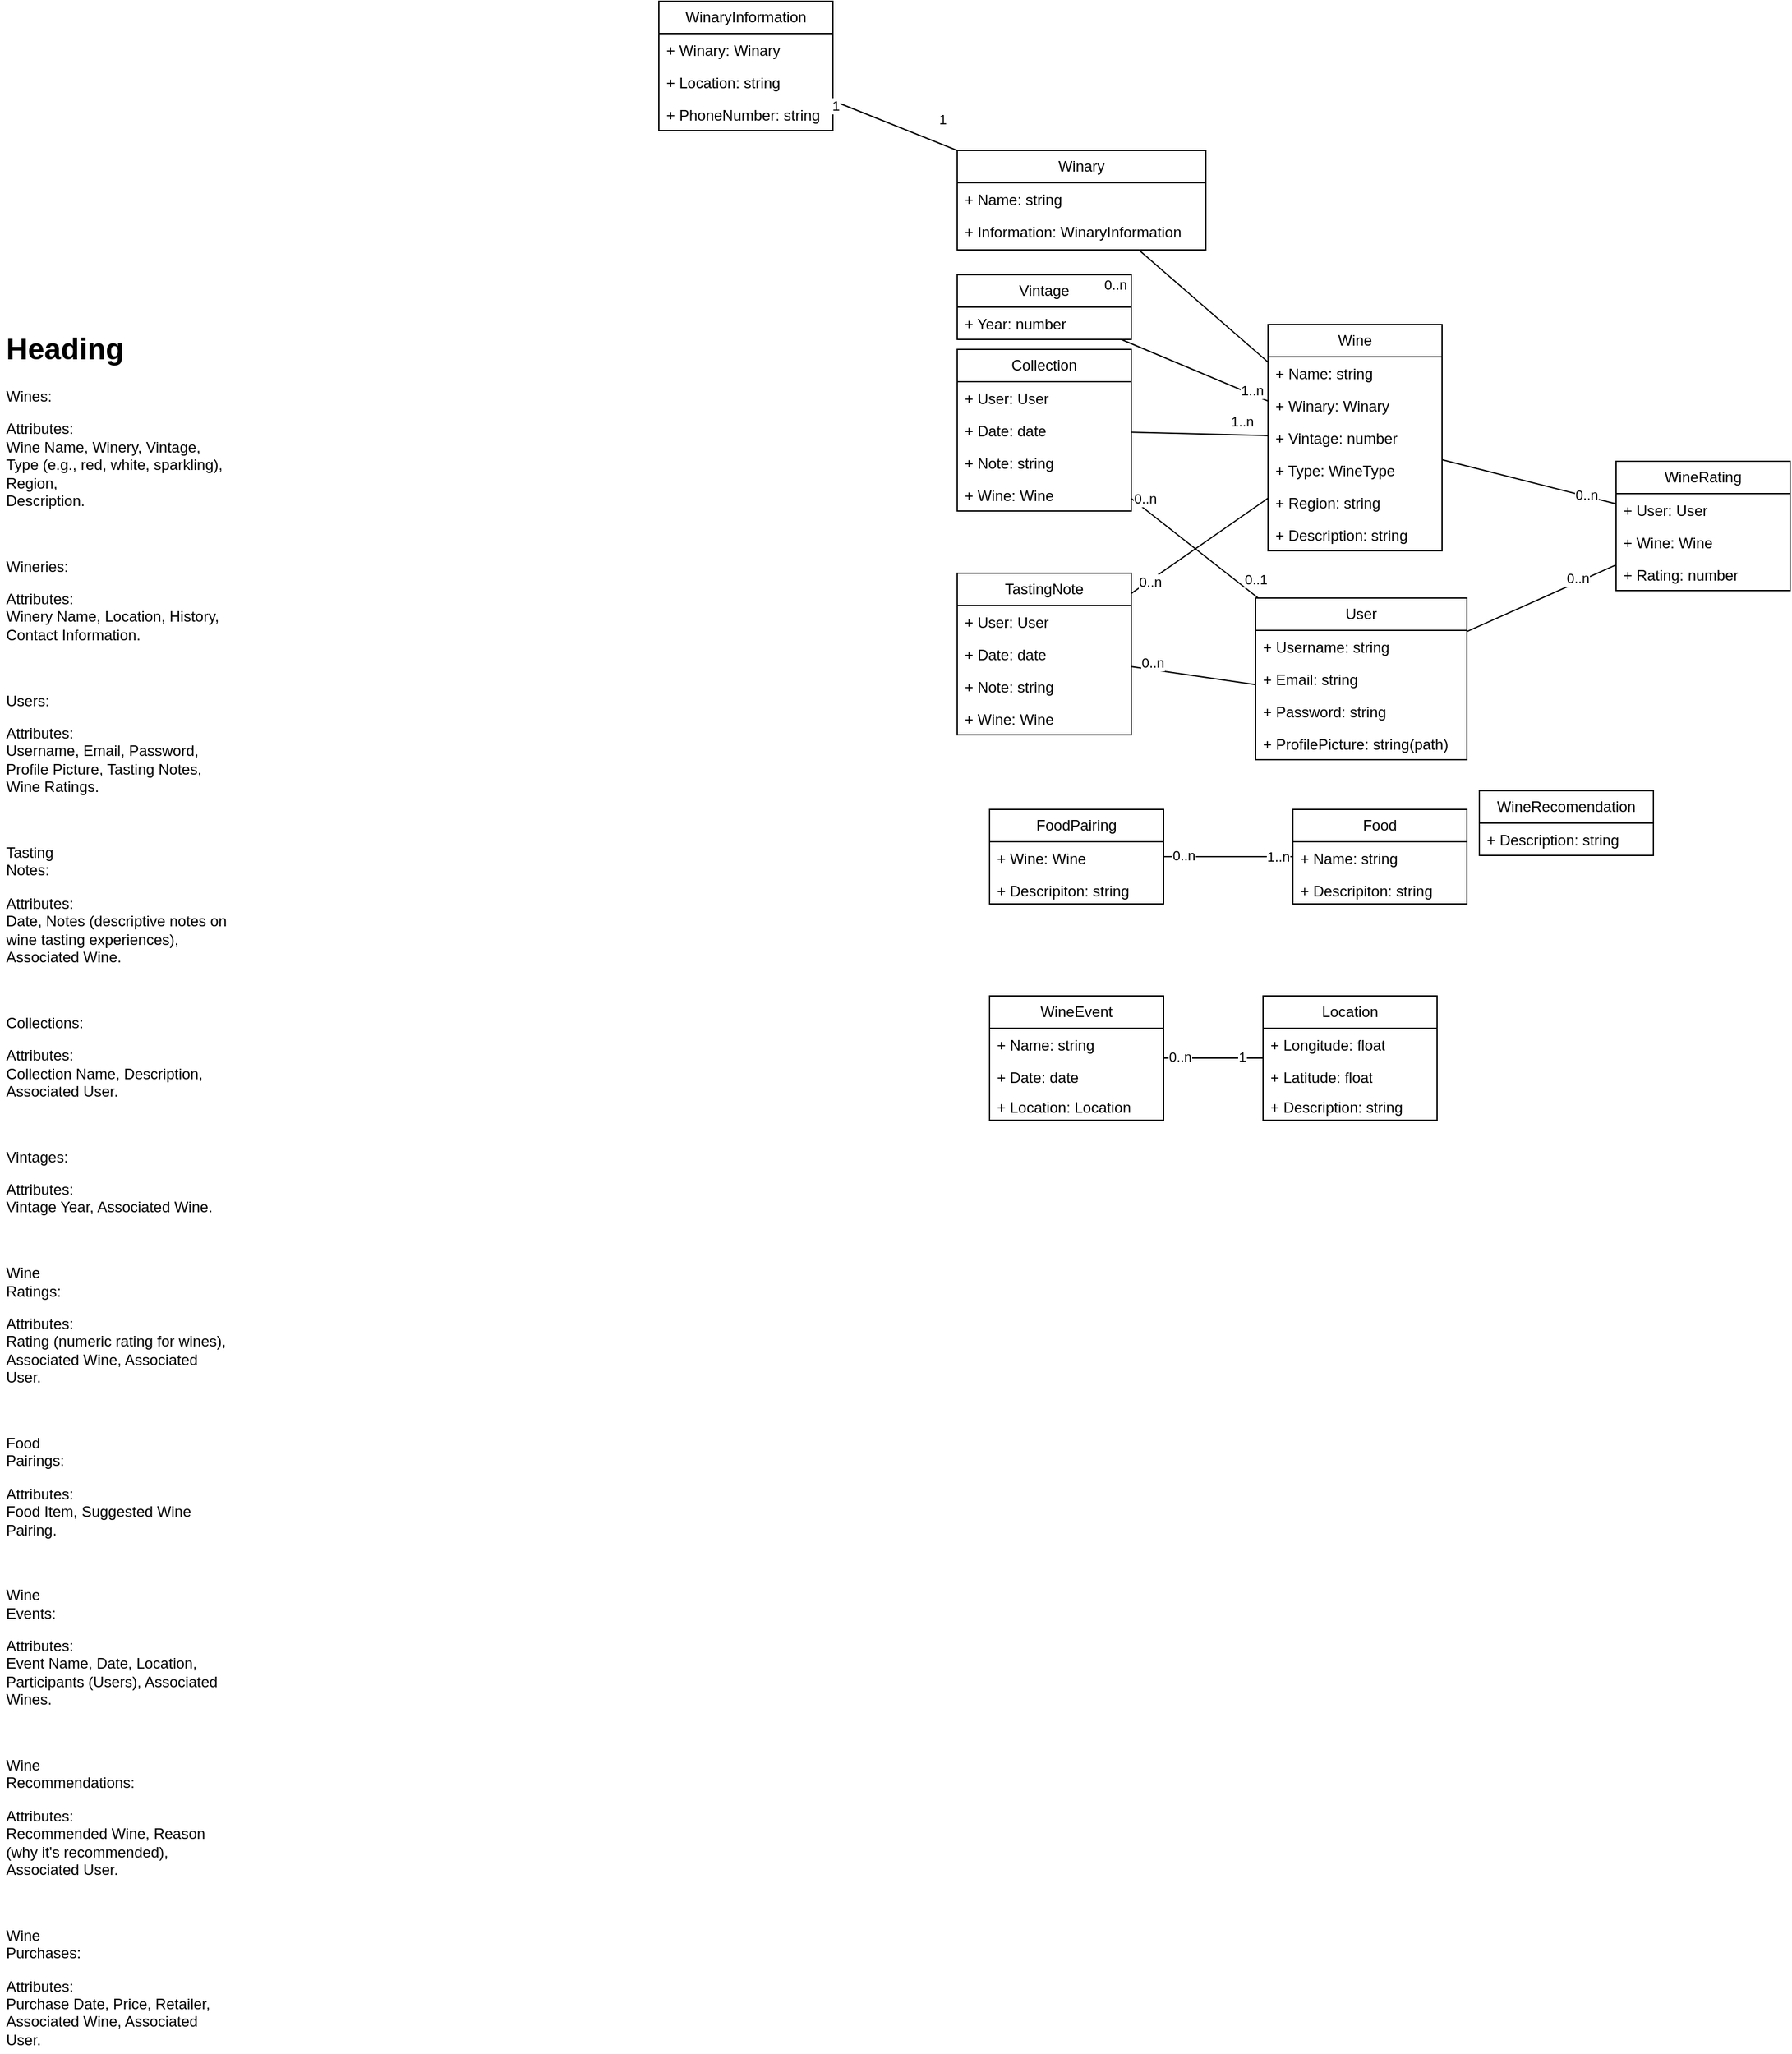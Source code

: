 <mxfile version="21.6.8" type="device">
  <diagram id="C5RBs43oDa-KdzZeNtuy" name="Page-1">
    <mxGraphModel dx="2387" dy="2161" grid="1" gridSize="10" guides="1" tooltips="1" connect="1" arrows="1" fold="1" page="1" pageScale="1" pageWidth="827" pageHeight="1169" math="0" shadow="0">
      <root>
        <mxCell id="WIyWlLk6GJQsqaUBKTNV-0" />
        <mxCell id="WIyWlLk6GJQsqaUBKTNV-1" parent="WIyWlLk6GJQsqaUBKTNV-0" />
        <mxCell id="vg9DRIOlUHiT2R61g9LC-0" value="Wine" style="swimlane;fontStyle=0;childLayout=stackLayout;horizontal=1;startSize=26;fillColor=none;horizontalStack=0;resizeParent=1;resizeParentMax=0;resizeLast=0;collapsible=1;marginBottom=0;whiteSpace=wrap;html=1;" parent="WIyWlLk6GJQsqaUBKTNV-1" vertex="1">
          <mxGeometry x="370" y="40" width="140" height="182" as="geometry" />
        </mxCell>
        <mxCell id="vg9DRIOlUHiT2R61g9LC-1" value="+ Name: string" style="text;strokeColor=none;fillColor=none;align=left;verticalAlign=top;spacingLeft=4;spacingRight=4;overflow=hidden;rotatable=0;points=[[0,0.5],[1,0.5]];portConstraint=eastwest;whiteSpace=wrap;html=1;" parent="vg9DRIOlUHiT2R61g9LC-0" vertex="1">
          <mxGeometry y="26" width="140" height="26" as="geometry" />
        </mxCell>
        <mxCell id="vg9DRIOlUHiT2R61g9LC-4" value="+ Winary: Winary" style="text;strokeColor=none;fillColor=none;align=left;verticalAlign=top;spacingLeft=4;spacingRight=4;overflow=hidden;rotatable=0;points=[[0,0.5],[1,0.5]];portConstraint=eastwest;whiteSpace=wrap;html=1;" parent="vg9DRIOlUHiT2R61g9LC-0" vertex="1">
          <mxGeometry y="52" width="140" height="26" as="geometry" />
        </mxCell>
        <mxCell id="vg9DRIOlUHiT2R61g9LC-2" value="+ Vintage: number" style="text;strokeColor=none;fillColor=none;align=left;verticalAlign=top;spacingLeft=4;spacingRight=4;overflow=hidden;rotatable=0;points=[[0,0.5],[1,0.5]];portConstraint=eastwest;whiteSpace=wrap;html=1;" parent="vg9DRIOlUHiT2R61g9LC-0" vertex="1">
          <mxGeometry y="78" width="140" height="26" as="geometry" />
        </mxCell>
        <mxCell id="vg9DRIOlUHiT2R61g9LC-3" value="+ Type: WineType" style="text;strokeColor=none;fillColor=none;align=left;verticalAlign=top;spacingLeft=4;spacingRight=4;overflow=hidden;rotatable=0;points=[[0,0.5],[1,0.5]];portConstraint=eastwest;whiteSpace=wrap;html=1;" parent="vg9DRIOlUHiT2R61g9LC-0" vertex="1">
          <mxGeometry y="104" width="140" height="26" as="geometry" />
        </mxCell>
        <mxCell id="vg9DRIOlUHiT2R61g9LC-5" value="+ Region: string" style="text;strokeColor=none;fillColor=none;align=left;verticalAlign=top;spacingLeft=4;spacingRight=4;overflow=hidden;rotatable=0;points=[[0,0.5],[1,0.5]];portConstraint=eastwest;whiteSpace=wrap;html=1;" parent="vg9DRIOlUHiT2R61g9LC-0" vertex="1">
          <mxGeometry y="130" width="140" height="26" as="geometry" />
        </mxCell>
        <mxCell id="vg9DRIOlUHiT2R61g9LC-6" value="+ Description: string" style="text;strokeColor=none;fillColor=none;align=left;verticalAlign=top;spacingLeft=4;spacingRight=4;overflow=hidden;rotatable=0;points=[[0,0.5],[1,0.5]];portConstraint=eastwest;whiteSpace=wrap;html=1;" parent="vg9DRIOlUHiT2R61g9LC-0" vertex="1">
          <mxGeometry y="156" width="140" height="26" as="geometry" />
        </mxCell>
        <mxCell id="vg9DRIOlUHiT2R61g9LC-7" value="Winary" style="swimlane;fontStyle=0;childLayout=stackLayout;horizontal=1;startSize=26;fillColor=none;horizontalStack=0;resizeParent=1;resizeParentMax=0;resizeLast=0;collapsible=1;marginBottom=0;whiteSpace=wrap;html=1;" parent="WIyWlLk6GJQsqaUBKTNV-1" vertex="1">
          <mxGeometry x="120" y="-100" width="200" height="80" as="geometry" />
        </mxCell>
        <mxCell id="vg9DRIOlUHiT2R61g9LC-8" value="+ Name: string" style="text;strokeColor=none;fillColor=none;align=left;verticalAlign=top;spacingLeft=4;spacingRight=4;overflow=hidden;rotatable=0;points=[[0,0.5],[1,0.5]];portConstraint=eastwest;whiteSpace=wrap;html=1;" parent="vg9DRIOlUHiT2R61g9LC-7" vertex="1">
          <mxGeometry y="26" width="200" height="26" as="geometry" />
        </mxCell>
        <mxCell id="vg9DRIOlUHiT2R61g9LC-9" value="+ Information:&amp;nbsp;WinaryInformation" style="text;strokeColor=none;fillColor=none;align=left;verticalAlign=top;spacingLeft=4;spacingRight=4;overflow=hidden;rotatable=0;points=[[0,0.5],[1,0.5]];portConstraint=eastwest;whiteSpace=wrap;html=1;" parent="vg9DRIOlUHiT2R61g9LC-7" vertex="1">
          <mxGeometry y="52" width="200" height="28" as="geometry" />
        </mxCell>
        <mxCell id="vg9DRIOlUHiT2R61g9LC-11" value="WinaryInformation" style="swimlane;fontStyle=0;childLayout=stackLayout;horizontal=1;startSize=26;fillColor=none;horizontalStack=0;resizeParent=1;resizeParentMax=0;resizeLast=0;collapsible=1;marginBottom=0;whiteSpace=wrap;html=1;" parent="WIyWlLk6GJQsqaUBKTNV-1" vertex="1">
          <mxGeometry x="-120" y="-220" width="140" height="104" as="geometry" />
        </mxCell>
        <mxCell id="vg9DRIOlUHiT2R61g9LC-12" value="+ Winary: Winary" style="text;strokeColor=none;fillColor=none;align=left;verticalAlign=top;spacingLeft=4;spacingRight=4;overflow=hidden;rotatable=0;points=[[0,0.5],[1,0.5]];portConstraint=eastwest;whiteSpace=wrap;html=1;" parent="vg9DRIOlUHiT2R61g9LC-11" vertex="1">
          <mxGeometry y="26" width="140" height="26" as="geometry" />
        </mxCell>
        <mxCell id="vg9DRIOlUHiT2R61g9LC-13" value="+ Location: string" style="text;strokeColor=none;fillColor=none;align=left;verticalAlign=top;spacingLeft=4;spacingRight=4;overflow=hidden;rotatable=0;points=[[0,0.5],[1,0.5]];portConstraint=eastwest;whiteSpace=wrap;html=1;" parent="vg9DRIOlUHiT2R61g9LC-11" vertex="1">
          <mxGeometry y="52" width="140" height="26" as="geometry" />
        </mxCell>
        <mxCell id="vg9DRIOlUHiT2R61g9LC-15" value="+ PhoneNumber: string" style="text;strokeColor=none;fillColor=none;align=left;verticalAlign=top;spacingLeft=4;spacingRight=4;overflow=hidden;rotatable=0;points=[[0,0.5],[1,0.5]];portConstraint=eastwest;whiteSpace=wrap;html=1;" parent="vg9DRIOlUHiT2R61g9LC-11" vertex="1">
          <mxGeometry y="78" width="140" height="26" as="geometry" />
        </mxCell>
        <mxCell id="vg9DRIOlUHiT2R61g9LC-16" value="" style="endArrow=none;html=1;rounded=0;" parent="WIyWlLk6GJQsqaUBKTNV-1" source="vg9DRIOlUHiT2R61g9LC-0" target="vg9DRIOlUHiT2R61g9LC-7" edge="1">
          <mxGeometry width="50" height="50" relative="1" as="geometry">
            <mxPoint x="580" y="330" as="sourcePoint" />
            <mxPoint x="630" y="280" as="targetPoint" />
          </mxGeometry>
        </mxCell>
        <mxCell id="vg9DRIOlUHiT2R61g9LC-17" value="0..n" style="edgeLabel;html=1;align=center;verticalAlign=middle;resizable=0;points=[];" parent="vg9DRIOlUHiT2R61g9LC-16" vertex="1" connectable="0">
          <mxGeometry x="0.316" y="-2" relative="1" as="geometry">
            <mxPoint x="-56" y="-2" as="offset" />
          </mxGeometry>
        </mxCell>
        <mxCell id="vg9DRIOlUHiT2R61g9LC-18" value="" style="endArrow=none;html=1;rounded=0;" parent="WIyWlLk6GJQsqaUBKTNV-1" source="vg9DRIOlUHiT2R61g9LC-7" target="vg9DRIOlUHiT2R61g9LC-11" edge="1">
          <mxGeometry width="50" height="50" relative="1" as="geometry">
            <mxPoint x="720" y="180" as="sourcePoint" />
            <mxPoint x="900" y="86" as="targetPoint" />
          </mxGeometry>
        </mxCell>
        <mxCell id="vg9DRIOlUHiT2R61g9LC-19" value="1" style="edgeLabel;html=1;align=center;verticalAlign=middle;resizable=0;points=[];" parent="vg9DRIOlUHiT2R61g9LC-18" vertex="1" connectable="0">
          <mxGeometry x="-0.739" y="-3" relative="1" as="geometry">
            <mxPoint y="-17" as="offset" />
          </mxGeometry>
        </mxCell>
        <mxCell id="vg9DRIOlUHiT2R61g9LC-20" value="1" style="edgeLabel;html=1;align=center;verticalAlign=middle;resizable=0;points=[];" parent="vg9DRIOlUHiT2R61g9LC-18" vertex="1" connectable="0">
          <mxGeometry x="0.763" y="3" relative="1" as="geometry">
            <mxPoint x="-9" y="-4" as="offset" />
          </mxGeometry>
        </mxCell>
        <mxCell id="buchL6RSnjtbClQ1Foh8-0" value="&lt;h1&gt;Heading&lt;/h1&gt;&lt;p class=&quot;MsoNormal&quot;&gt;Wines:&lt;/p&gt;&lt;p class=&quot;MsoNormal&quot;&gt;&lt;span lang=&quot;EN-US&quot;&gt;Attributes:&lt;br&gt;Wine Name, Winery, Vintage, Type (e.g., red, white, sparkling), Region,&lt;br&gt;Description.&lt;/span&gt;&lt;/p&gt;&lt;p class=&quot;MsoNormal&quot;&gt;&lt;span lang=&quot;EN-US&quot;&gt;&amp;nbsp;&lt;/span&gt;&lt;/p&gt;&lt;p class=&quot;MsoNormal&quot;&gt;&lt;span lang=&quot;EN-US&quot;&gt;Wineries:&lt;/span&gt;&lt;/p&gt;&lt;p class=&quot;MsoNormal&quot;&gt;&lt;span lang=&quot;EN-US&quot;&gt;Attributes:&lt;br&gt;Winery Name, Location, History, Contact Information.&lt;/span&gt;&lt;/p&gt;&lt;p class=&quot;MsoNormal&quot;&gt;&lt;span lang=&quot;EN-US&quot;&gt;&amp;nbsp;&lt;/span&gt;&lt;/p&gt;&lt;p class=&quot;MsoNormal&quot;&gt;&lt;span lang=&quot;EN-US&quot;&gt;Users:&lt;/span&gt;&lt;/p&gt;&lt;p class=&quot;MsoNormal&quot;&gt;&lt;span lang=&quot;EN-US&quot;&gt;Attributes:&lt;br&gt;Username, Email, Password, Profile Picture, Tasting Notes, Wine Ratings.&lt;/span&gt;&lt;/p&gt;&lt;p class=&quot;MsoNormal&quot;&gt;&lt;span lang=&quot;EN-US&quot;&gt;&amp;nbsp;&lt;/span&gt;&lt;/p&gt;&lt;p class=&quot;MsoNormal&quot;&gt;&lt;span lang=&quot;EN-US&quot;&gt;Tasting&lt;br&gt;Notes:&lt;/span&gt;&lt;/p&gt;&lt;p class=&quot;MsoNormal&quot;&gt;&lt;span lang=&quot;EN-US&quot;&gt;Attributes:&lt;br&gt;Date, Notes (descriptive notes on wine tasting experiences), Associated Wine.&lt;/span&gt;&lt;/p&gt;&lt;p class=&quot;MsoNormal&quot;&gt;&lt;span lang=&quot;EN-US&quot;&gt;&amp;nbsp;&lt;/span&gt;&lt;/p&gt;&lt;p class=&quot;MsoNormal&quot;&gt;&lt;span lang=&quot;EN-US&quot;&gt;Collections:&lt;/span&gt;&lt;/p&gt;&lt;p class=&quot;MsoNormal&quot;&gt;&lt;span lang=&quot;EN-US&quot;&gt;Attributes:&lt;br&gt;Collection Name, Description, Associated User.&lt;/span&gt;&lt;/p&gt;&lt;p class=&quot;MsoNormal&quot;&gt;&lt;span lang=&quot;EN-US&quot;&gt;&amp;nbsp;&lt;/span&gt;&lt;/p&gt;&lt;p class=&quot;MsoNormal&quot;&gt;&lt;span lang=&quot;EN-US&quot;&gt;Vintages:&lt;/span&gt;&lt;/p&gt;&lt;p class=&quot;MsoNormal&quot;&gt;&lt;span lang=&quot;EN-US&quot;&gt;Attributes:&lt;br&gt;Vintage Year, Associated Wine.&lt;/span&gt;&lt;/p&gt;&lt;p class=&quot;MsoNormal&quot;&gt;&lt;span lang=&quot;EN-US&quot;&gt;&amp;nbsp;&lt;/span&gt;&lt;/p&gt;&lt;p class=&quot;MsoNormal&quot;&gt;&lt;span lang=&quot;EN-US&quot;&gt;Wine&lt;br&gt;Ratings:&lt;/span&gt;&lt;/p&gt;&lt;p class=&quot;MsoNormal&quot;&gt;&lt;span lang=&quot;EN-US&quot;&gt;Attributes:&lt;br&gt;Rating (numeric rating for wines), Associated Wine, Associated User.&lt;/span&gt;&lt;/p&gt;&lt;p class=&quot;MsoNormal&quot;&gt;&lt;span lang=&quot;EN-US&quot;&gt;&amp;nbsp;&lt;/span&gt;&lt;/p&gt;&lt;p class=&quot;MsoNormal&quot;&gt;&lt;span lang=&quot;EN-US&quot;&gt;Food&lt;br&gt;Pairings:&lt;/span&gt;&lt;/p&gt;&lt;p class=&quot;MsoNormal&quot;&gt;&lt;span lang=&quot;EN-US&quot;&gt;Attributes:&lt;br&gt;Food Item, Suggested Wine Pairing.&lt;/span&gt;&lt;/p&gt;&lt;p class=&quot;MsoNormal&quot;&gt;&lt;span lang=&quot;EN-US&quot;&gt;&amp;nbsp;&lt;/span&gt;&lt;/p&gt;&lt;p class=&quot;MsoNormal&quot;&gt;&lt;span lang=&quot;EN-US&quot;&gt;Wine&lt;br&gt;Events:&lt;/span&gt;&lt;/p&gt;&lt;p class=&quot;MsoNormal&quot;&gt;&lt;span lang=&quot;EN-US&quot;&gt;Attributes:&lt;br&gt;Event Name, Date, Location, Participants (Users), Associated Wines.&lt;/span&gt;&lt;/p&gt;&lt;p class=&quot;MsoNormal&quot;&gt;&lt;span lang=&quot;EN-US&quot;&gt;&amp;nbsp;&lt;/span&gt;&lt;/p&gt;&lt;p class=&quot;MsoNormal&quot;&gt;&lt;span lang=&quot;EN-US&quot;&gt;Wine&lt;br&gt;Recommendations:&lt;/span&gt;&lt;/p&gt;&lt;p class=&quot;MsoNormal&quot;&gt;&lt;span lang=&quot;EN-US&quot;&gt;Attributes:&lt;br&gt;Recommended Wine, Reason (why it&#39;s recommended), Associated User.&lt;/span&gt;&lt;/p&gt;&lt;p class=&quot;MsoNormal&quot;&gt;&lt;span lang=&quot;EN-US&quot;&gt;&amp;nbsp;&lt;/span&gt;&lt;/p&gt;&lt;p class=&quot;MsoNormal&quot;&gt;&lt;span lang=&quot;EN-US&quot;&gt;Wine&lt;br&gt;Purchases:&lt;/span&gt;&lt;/p&gt;&lt;p class=&quot;MsoNormal&quot;&gt;&lt;span lang=&quot;EN-US&quot;&gt;Attributes:&lt;br&gt;Purchase Date, Price, Retailer, Associated Wine, Associated User.&lt;/span&gt;&lt;/p&gt;" style="text;html=1;strokeColor=none;fillColor=none;spacing=5;spacingTop=-20;whiteSpace=wrap;overflow=hidden;rounded=0;" parent="WIyWlLk6GJQsqaUBKTNV-1" vertex="1">
          <mxGeometry x="-650" y="40" width="190" height="1390" as="geometry" />
        </mxCell>
        <mxCell id="buchL6RSnjtbClQ1Foh8-1" value="&lt;p style=&quot;border-color: var(--border-color); text-align: left;&quot; class=&quot;MsoNormal&quot;&gt;User&lt;/p&gt;" style="swimlane;fontStyle=0;childLayout=stackLayout;horizontal=1;startSize=26;fillColor=none;horizontalStack=0;resizeParent=1;resizeParentMax=0;resizeLast=0;collapsible=1;marginBottom=0;whiteSpace=wrap;html=1;" parent="WIyWlLk6GJQsqaUBKTNV-1" vertex="1">
          <mxGeometry x="360" y="260" width="170" height="130" as="geometry" />
        </mxCell>
        <mxCell id="buchL6RSnjtbClQ1Foh8-2" value="+ Username: string" style="text;strokeColor=none;fillColor=none;align=left;verticalAlign=top;spacingLeft=4;spacingRight=4;overflow=hidden;rotatable=0;points=[[0,0.5],[1,0.5]];portConstraint=eastwest;whiteSpace=wrap;html=1;" parent="buchL6RSnjtbClQ1Foh8-1" vertex="1">
          <mxGeometry y="26" width="170" height="26" as="geometry" />
        </mxCell>
        <mxCell id="buchL6RSnjtbClQ1Foh8-3" value="+ Email: string" style="text;strokeColor=none;fillColor=none;align=left;verticalAlign=top;spacingLeft=4;spacingRight=4;overflow=hidden;rotatable=0;points=[[0,0.5],[1,0.5]];portConstraint=eastwest;whiteSpace=wrap;html=1;" parent="buchL6RSnjtbClQ1Foh8-1" vertex="1">
          <mxGeometry y="52" width="170" height="26" as="geometry" />
        </mxCell>
        <mxCell id="buchL6RSnjtbClQ1Foh8-5" value="+ Password: string" style="text;strokeColor=none;fillColor=none;align=left;verticalAlign=top;spacingLeft=4;spacingRight=4;overflow=hidden;rotatable=0;points=[[0,0.5],[1,0.5]];portConstraint=eastwest;whiteSpace=wrap;html=1;" parent="buchL6RSnjtbClQ1Foh8-1" vertex="1">
          <mxGeometry y="78" width="170" height="26" as="geometry" />
        </mxCell>
        <mxCell id="buchL6RSnjtbClQ1Foh8-7" value="+ ProfilePicture: string(path)" style="text;strokeColor=none;fillColor=none;align=left;verticalAlign=top;spacingLeft=4;spacingRight=4;overflow=hidden;rotatable=0;points=[[0,0.5],[1,0.5]];portConstraint=eastwest;whiteSpace=wrap;html=1;" parent="buchL6RSnjtbClQ1Foh8-1" vertex="1">
          <mxGeometry y="104" width="170" height="26" as="geometry" />
        </mxCell>
        <mxCell id="buchL6RSnjtbClQ1Foh8-8" value="WineRating" style="swimlane;fontStyle=0;childLayout=stackLayout;horizontal=1;startSize=26;fillColor=none;horizontalStack=0;resizeParent=1;resizeParentMax=0;resizeLast=0;collapsible=1;marginBottom=0;whiteSpace=wrap;html=1;" parent="WIyWlLk6GJQsqaUBKTNV-1" vertex="1">
          <mxGeometry x="650" y="150" width="140" height="104" as="geometry" />
        </mxCell>
        <mxCell id="buchL6RSnjtbClQ1Foh8-9" value="+ User: User" style="text;strokeColor=none;fillColor=none;align=left;verticalAlign=top;spacingLeft=4;spacingRight=4;overflow=hidden;rotatable=0;points=[[0,0.5],[1,0.5]];portConstraint=eastwest;whiteSpace=wrap;html=1;" parent="buchL6RSnjtbClQ1Foh8-8" vertex="1">
          <mxGeometry y="26" width="140" height="26" as="geometry" />
        </mxCell>
        <mxCell id="buchL6RSnjtbClQ1Foh8-10" value="+ Wine: Wine" style="text;strokeColor=none;fillColor=none;align=left;verticalAlign=top;spacingLeft=4;spacingRight=4;overflow=hidden;rotatable=0;points=[[0,0.5],[1,0.5]];portConstraint=eastwest;whiteSpace=wrap;html=1;" parent="buchL6RSnjtbClQ1Foh8-8" vertex="1">
          <mxGeometry y="52" width="140" height="26" as="geometry" />
        </mxCell>
        <mxCell id="buchL6RSnjtbClQ1Foh8-11" value="+ Rating: number" style="text;strokeColor=none;fillColor=none;align=left;verticalAlign=top;spacingLeft=4;spacingRight=4;overflow=hidden;rotatable=0;points=[[0,0.5],[1,0.5]];portConstraint=eastwest;whiteSpace=wrap;html=1;" parent="buchL6RSnjtbClQ1Foh8-8" vertex="1">
          <mxGeometry y="78" width="140" height="26" as="geometry" />
        </mxCell>
        <mxCell id="4flyVqhf8BlAVaQ_4M1k-0" value="TastingNote" style="swimlane;fontStyle=0;childLayout=stackLayout;horizontal=1;startSize=26;fillColor=none;horizontalStack=0;resizeParent=1;resizeParentMax=0;resizeLast=0;collapsible=1;marginBottom=0;whiteSpace=wrap;html=1;" parent="WIyWlLk6GJQsqaUBKTNV-1" vertex="1">
          <mxGeometry x="120" y="240" width="140" height="130" as="geometry" />
        </mxCell>
        <mxCell id="4flyVqhf8BlAVaQ_4M1k-1" value="+ User: User" style="text;strokeColor=none;fillColor=none;align=left;verticalAlign=top;spacingLeft=4;spacingRight=4;overflow=hidden;rotatable=0;points=[[0,0.5],[1,0.5]];portConstraint=eastwest;whiteSpace=wrap;html=1;" parent="4flyVqhf8BlAVaQ_4M1k-0" vertex="1">
          <mxGeometry y="26" width="140" height="26" as="geometry" />
        </mxCell>
        <mxCell id="4flyVqhf8BlAVaQ_4M1k-2" value="+ Date: date" style="text;strokeColor=none;fillColor=none;align=left;verticalAlign=top;spacingLeft=4;spacingRight=4;overflow=hidden;rotatable=0;points=[[0,0.5],[1,0.5]];portConstraint=eastwest;whiteSpace=wrap;html=1;" parent="4flyVqhf8BlAVaQ_4M1k-0" vertex="1">
          <mxGeometry y="52" width="140" height="26" as="geometry" />
        </mxCell>
        <mxCell id="4flyVqhf8BlAVaQ_4M1k-3" value="+ Note: string" style="text;strokeColor=none;fillColor=none;align=left;verticalAlign=top;spacingLeft=4;spacingRight=4;overflow=hidden;rotatable=0;points=[[0,0.5],[1,0.5]];portConstraint=eastwest;whiteSpace=wrap;html=1;" parent="4flyVqhf8BlAVaQ_4M1k-0" vertex="1">
          <mxGeometry y="78" width="140" height="26" as="geometry" />
        </mxCell>
        <mxCell id="4flyVqhf8BlAVaQ_4M1k-4" value="+ Wine: Wine" style="text;strokeColor=none;fillColor=none;align=left;verticalAlign=top;spacingLeft=4;spacingRight=4;overflow=hidden;rotatable=0;points=[[0,0.5],[1,0.5]];portConstraint=eastwest;whiteSpace=wrap;html=1;" parent="4flyVqhf8BlAVaQ_4M1k-0" vertex="1">
          <mxGeometry y="104" width="140" height="26" as="geometry" />
        </mxCell>
        <mxCell id="4flyVqhf8BlAVaQ_4M1k-5" value="" style="endArrow=none;html=1;rounded=0;" parent="WIyWlLk6GJQsqaUBKTNV-1" source="buchL6RSnjtbClQ1Foh8-1" target="buchL6RSnjtbClQ1Foh8-8" edge="1">
          <mxGeometry width="50" height="50" relative="1" as="geometry">
            <mxPoint x="500" y="460" as="sourcePoint" />
            <mxPoint x="550" y="410" as="targetPoint" />
          </mxGeometry>
        </mxCell>
        <mxCell id="4flyVqhf8BlAVaQ_4M1k-6" value="0..n" style="edgeLabel;html=1;align=center;verticalAlign=middle;resizable=0;points=[];" parent="4flyVqhf8BlAVaQ_4M1k-5" vertex="1" connectable="0">
          <mxGeometry x="0.51" y="3" relative="1" as="geometry">
            <mxPoint as="offset" />
          </mxGeometry>
        </mxCell>
        <mxCell id="4flyVqhf8BlAVaQ_4M1k-7" value="" style="endArrow=none;html=1;rounded=0;" parent="WIyWlLk6GJQsqaUBKTNV-1" target="4flyVqhf8BlAVaQ_4M1k-0" edge="1">
          <mxGeometry width="50" height="50" relative="1" as="geometry">
            <mxPoint x="360" y="329.676" as="sourcePoint" />
            <mxPoint x="280" y="322.867" as="targetPoint" />
          </mxGeometry>
        </mxCell>
        <mxCell id="4flyVqhf8BlAVaQ_4M1k-8" value="0..n" style="edgeLabel;html=1;align=center;verticalAlign=middle;resizable=0;points=[];" parent="4flyVqhf8BlAVaQ_4M1k-7" vertex="1" connectable="0">
          <mxGeometry x="0.661" y="1" relative="1" as="geometry">
            <mxPoint y="-7" as="offset" />
          </mxGeometry>
        </mxCell>
        <mxCell id="4flyVqhf8BlAVaQ_4M1k-9" value="" style="endArrow=none;html=1;rounded=0;" parent="WIyWlLk6GJQsqaUBKTNV-1" source="vg9DRIOlUHiT2R61g9LC-0" target="buchL6RSnjtbClQ1Foh8-8" edge="1">
          <mxGeometry width="50" height="50" relative="1" as="geometry">
            <mxPoint x="560" y="230" as="sourcePoint" />
            <mxPoint x="610" y="180" as="targetPoint" />
          </mxGeometry>
        </mxCell>
        <mxCell id="4flyVqhf8BlAVaQ_4M1k-10" value="0..n" style="edgeLabel;html=1;align=center;verticalAlign=middle;resizable=0;points=[];" parent="4flyVqhf8BlAVaQ_4M1k-9" vertex="1" connectable="0">
          <mxGeometry x="0.65" y="1" relative="1" as="geometry">
            <mxPoint as="offset" />
          </mxGeometry>
        </mxCell>
        <mxCell id="4flyVqhf8BlAVaQ_4M1k-11" value="" style="endArrow=none;html=1;rounded=0;" parent="WIyWlLk6GJQsqaUBKTNV-1" source="4flyVqhf8BlAVaQ_4M1k-0" target="vg9DRIOlUHiT2R61g9LC-0" edge="1">
          <mxGeometry width="50" height="50" relative="1" as="geometry">
            <mxPoint x="290" y="140" as="sourcePoint" />
            <mxPoint x="340" y="90" as="targetPoint" />
          </mxGeometry>
        </mxCell>
        <mxCell id="4flyVqhf8BlAVaQ_4M1k-12" value="0..n" style="edgeLabel;html=1;align=center;verticalAlign=middle;resizable=0;points=[];" parent="4flyVqhf8BlAVaQ_4M1k-11" vertex="1" connectable="0">
          <mxGeometry x="-0.738" relative="1" as="geometry">
            <mxPoint as="offset" />
          </mxGeometry>
        </mxCell>
        <mxCell id="4flyVqhf8BlAVaQ_4M1k-13" value="Collection" style="swimlane;fontStyle=0;childLayout=stackLayout;horizontal=1;startSize=26;fillColor=none;horizontalStack=0;resizeParent=1;resizeParentMax=0;resizeLast=0;collapsible=1;marginBottom=0;whiteSpace=wrap;html=1;" parent="WIyWlLk6GJQsqaUBKTNV-1" vertex="1">
          <mxGeometry x="120" y="60" width="140" height="130" as="geometry" />
        </mxCell>
        <mxCell id="4flyVqhf8BlAVaQ_4M1k-14" value="+ User: User" style="text;strokeColor=none;fillColor=none;align=left;verticalAlign=top;spacingLeft=4;spacingRight=4;overflow=hidden;rotatable=0;points=[[0,0.5],[1,0.5]];portConstraint=eastwest;whiteSpace=wrap;html=1;" parent="4flyVqhf8BlAVaQ_4M1k-13" vertex="1">
          <mxGeometry y="26" width="140" height="26" as="geometry" />
        </mxCell>
        <mxCell id="4flyVqhf8BlAVaQ_4M1k-15" value="+ Date: date" style="text;strokeColor=none;fillColor=none;align=left;verticalAlign=top;spacingLeft=4;spacingRight=4;overflow=hidden;rotatable=0;points=[[0,0.5],[1,0.5]];portConstraint=eastwest;whiteSpace=wrap;html=1;" parent="4flyVqhf8BlAVaQ_4M1k-13" vertex="1">
          <mxGeometry y="52" width="140" height="26" as="geometry" />
        </mxCell>
        <mxCell id="4flyVqhf8BlAVaQ_4M1k-16" value="+ Note: string" style="text;strokeColor=none;fillColor=none;align=left;verticalAlign=top;spacingLeft=4;spacingRight=4;overflow=hidden;rotatable=0;points=[[0,0.5],[1,0.5]];portConstraint=eastwest;whiteSpace=wrap;html=1;" parent="4flyVqhf8BlAVaQ_4M1k-13" vertex="1">
          <mxGeometry y="78" width="140" height="26" as="geometry" />
        </mxCell>
        <mxCell id="4flyVqhf8BlAVaQ_4M1k-17" value="+ Wine: Wine" style="text;strokeColor=none;fillColor=none;align=left;verticalAlign=top;spacingLeft=4;spacingRight=4;overflow=hidden;rotatable=0;points=[[0,0.5],[1,0.5]];portConstraint=eastwest;whiteSpace=wrap;html=1;" parent="4flyVqhf8BlAVaQ_4M1k-13" vertex="1">
          <mxGeometry y="104" width="140" height="26" as="geometry" />
        </mxCell>
        <mxCell id="4flyVqhf8BlAVaQ_4M1k-19" value="" style="endArrow=none;html=1;rounded=0;" parent="WIyWlLk6GJQsqaUBKTNV-1" source="4flyVqhf8BlAVaQ_4M1k-13" target="buchL6RSnjtbClQ1Foh8-1" edge="1">
          <mxGeometry width="50" height="50" relative="1" as="geometry">
            <mxPoint x="280" y="90" as="sourcePoint" />
            <mxPoint x="330" y="40" as="targetPoint" />
          </mxGeometry>
        </mxCell>
        <mxCell id="4flyVqhf8BlAVaQ_4M1k-20" value="0..n" style="edgeLabel;html=1;align=center;verticalAlign=middle;resizable=0;points=[];" parent="4flyVqhf8BlAVaQ_4M1k-19" vertex="1" connectable="0">
          <mxGeometry x="-0.787" y="-1" relative="1" as="geometry">
            <mxPoint y="-10" as="offset" />
          </mxGeometry>
        </mxCell>
        <mxCell id="4flyVqhf8BlAVaQ_4M1k-24" value="0..1" style="edgeLabel;html=1;align=center;verticalAlign=middle;resizable=0;points=[];" parent="4flyVqhf8BlAVaQ_4M1k-19" vertex="1" connectable="0">
          <mxGeometry x="0.651" y="2" relative="1" as="geometry">
            <mxPoint x="14" as="offset" />
          </mxGeometry>
        </mxCell>
        <mxCell id="4flyVqhf8BlAVaQ_4M1k-22" value="" style="endArrow=none;html=1;rounded=0;" parent="WIyWlLk6GJQsqaUBKTNV-1" source="4flyVqhf8BlAVaQ_4M1k-13" target="vg9DRIOlUHiT2R61g9LC-0" edge="1">
          <mxGeometry width="50" height="50" relative="1" as="geometry">
            <mxPoint x="300" y="130" as="sourcePoint" />
            <mxPoint x="350" y="80" as="targetPoint" />
          </mxGeometry>
        </mxCell>
        <mxCell id="4flyVqhf8BlAVaQ_4M1k-23" value="1..n" style="edgeLabel;html=1;align=center;verticalAlign=middle;resizable=0;points=[];" parent="4flyVqhf8BlAVaQ_4M1k-22" vertex="1" connectable="0">
          <mxGeometry x="0.617" y="1" relative="1" as="geometry">
            <mxPoint y="-10" as="offset" />
          </mxGeometry>
        </mxCell>
        <mxCell id="4flyVqhf8BlAVaQ_4M1k-25" value="Vintage" style="swimlane;fontStyle=0;childLayout=stackLayout;horizontal=1;startSize=26;fillColor=none;horizontalStack=0;resizeParent=1;resizeParentMax=0;resizeLast=0;collapsible=1;marginBottom=0;whiteSpace=wrap;html=1;" parent="WIyWlLk6GJQsqaUBKTNV-1" vertex="1">
          <mxGeometry x="120" width="140" height="52" as="geometry" />
        </mxCell>
        <mxCell id="4flyVqhf8BlAVaQ_4M1k-26" value="+ Year: number" style="text;strokeColor=none;fillColor=none;align=left;verticalAlign=top;spacingLeft=4;spacingRight=4;overflow=hidden;rotatable=0;points=[[0,0.5],[1,0.5]];portConstraint=eastwest;whiteSpace=wrap;html=1;" parent="4flyVqhf8BlAVaQ_4M1k-25" vertex="1">
          <mxGeometry y="26" width="140" height="26" as="geometry" />
        </mxCell>
        <mxCell id="4flyVqhf8BlAVaQ_4M1k-30" value="" style="endArrow=none;html=1;rounded=0;" parent="WIyWlLk6GJQsqaUBKTNV-1" source="4flyVqhf8BlAVaQ_4M1k-25" target="vg9DRIOlUHiT2R61g9LC-0" edge="1">
          <mxGeometry width="50" height="50" relative="1" as="geometry">
            <mxPoint x="290" y="50" as="sourcePoint" />
            <mxPoint x="340" as="targetPoint" />
          </mxGeometry>
        </mxCell>
        <mxCell id="4flyVqhf8BlAVaQ_4M1k-31" value="1..n" style="edgeLabel;html=1;align=center;verticalAlign=middle;resizable=0;points=[];" parent="4flyVqhf8BlAVaQ_4M1k-30" vertex="1" connectable="0">
          <mxGeometry x="0.754" y="3" relative="1" as="geometry">
            <mxPoint as="offset" />
          </mxGeometry>
        </mxCell>
        <mxCell id="4flyVqhf8BlAVaQ_4M1k-32" value="FoodPairing" style="swimlane;fontStyle=0;childLayout=stackLayout;horizontal=1;startSize=26;fillColor=none;horizontalStack=0;resizeParent=1;resizeParentMax=0;resizeLast=0;collapsible=1;marginBottom=0;whiteSpace=wrap;html=1;" parent="WIyWlLk6GJQsqaUBKTNV-1" vertex="1">
          <mxGeometry x="146" y="430" width="140" height="76" as="geometry" />
        </mxCell>
        <mxCell id="4flyVqhf8BlAVaQ_4M1k-33" value="+ Wine: Wine" style="text;strokeColor=none;fillColor=none;align=left;verticalAlign=top;spacingLeft=4;spacingRight=4;overflow=hidden;rotatable=0;points=[[0,0.5],[1,0.5]];portConstraint=eastwest;whiteSpace=wrap;html=1;" parent="4flyVqhf8BlAVaQ_4M1k-32" vertex="1">
          <mxGeometry y="26" width="140" height="26" as="geometry" />
        </mxCell>
        <mxCell id="4flyVqhf8BlAVaQ_4M1k-36" value="+ Descripiton: string" style="text;strokeColor=none;fillColor=none;align=left;verticalAlign=top;spacingLeft=4;spacingRight=4;overflow=hidden;rotatable=0;points=[[0,0.5],[1,0.5]];portConstraint=eastwest;whiteSpace=wrap;html=1;" parent="4flyVqhf8BlAVaQ_4M1k-32" vertex="1">
          <mxGeometry y="52" width="140" height="24" as="geometry" />
        </mxCell>
        <mxCell id="4flyVqhf8BlAVaQ_4M1k-37" value="Food" style="swimlane;fontStyle=0;childLayout=stackLayout;horizontal=1;startSize=26;fillColor=none;horizontalStack=0;resizeParent=1;resizeParentMax=0;resizeLast=0;collapsible=1;marginBottom=0;whiteSpace=wrap;html=1;" parent="WIyWlLk6GJQsqaUBKTNV-1" vertex="1">
          <mxGeometry x="390" y="430" width="140" height="76" as="geometry" />
        </mxCell>
        <mxCell id="4flyVqhf8BlAVaQ_4M1k-38" value="+ Name: string" style="text;strokeColor=none;fillColor=none;align=left;verticalAlign=top;spacingLeft=4;spacingRight=4;overflow=hidden;rotatable=0;points=[[0,0.5],[1,0.5]];portConstraint=eastwest;whiteSpace=wrap;html=1;" parent="4flyVqhf8BlAVaQ_4M1k-37" vertex="1">
          <mxGeometry y="26" width="140" height="26" as="geometry" />
        </mxCell>
        <mxCell id="4flyVqhf8BlAVaQ_4M1k-39" value="+ Descripiton: string" style="text;strokeColor=none;fillColor=none;align=left;verticalAlign=top;spacingLeft=4;spacingRight=4;overflow=hidden;rotatable=0;points=[[0,0.5],[1,0.5]];portConstraint=eastwest;whiteSpace=wrap;html=1;" parent="4flyVqhf8BlAVaQ_4M1k-37" vertex="1">
          <mxGeometry y="52" width="140" height="24" as="geometry" />
        </mxCell>
        <mxCell id="4flyVqhf8BlAVaQ_4M1k-41" value="" style="endArrow=none;html=1;rounded=0;" parent="WIyWlLk6GJQsqaUBKTNV-1" source="4flyVqhf8BlAVaQ_4M1k-32" target="4flyVqhf8BlAVaQ_4M1k-37" edge="1">
          <mxGeometry width="50" height="50" relative="1" as="geometry">
            <mxPoint x="356" y="290" as="sourcePoint" />
            <mxPoint x="406" y="240" as="targetPoint" />
          </mxGeometry>
        </mxCell>
        <mxCell id="4flyVqhf8BlAVaQ_4M1k-42" value="1..n" style="edgeLabel;html=1;align=center;verticalAlign=middle;resizable=0;points=[];" parent="4flyVqhf8BlAVaQ_4M1k-41" vertex="1" connectable="0">
          <mxGeometry x="0.758" relative="1" as="geometry">
            <mxPoint as="offset" />
          </mxGeometry>
        </mxCell>
        <mxCell id="4flyVqhf8BlAVaQ_4M1k-43" value="0..n" style="edgeLabel;html=1;align=center;verticalAlign=middle;resizable=0;points=[];" parent="WIyWlLk6GJQsqaUBKTNV-1" vertex="1" connectable="0">
          <mxGeometry x="301.818" y="467" as="geometry" />
        </mxCell>
        <mxCell id="4flyVqhf8BlAVaQ_4M1k-44" value="WineEvent" style="swimlane;fontStyle=0;childLayout=stackLayout;horizontal=1;startSize=26;fillColor=none;horizontalStack=0;resizeParent=1;resizeParentMax=0;resizeLast=0;collapsible=1;marginBottom=0;whiteSpace=wrap;html=1;" parent="WIyWlLk6GJQsqaUBKTNV-1" vertex="1">
          <mxGeometry x="146" y="580" width="140" height="100" as="geometry" />
        </mxCell>
        <mxCell id="4flyVqhf8BlAVaQ_4M1k-45" value="+ Name: string" style="text;strokeColor=none;fillColor=none;align=left;verticalAlign=top;spacingLeft=4;spacingRight=4;overflow=hidden;rotatable=0;points=[[0,0.5],[1,0.5]];portConstraint=eastwest;whiteSpace=wrap;html=1;" parent="4flyVqhf8BlAVaQ_4M1k-44" vertex="1">
          <mxGeometry y="26" width="140" height="26" as="geometry" />
        </mxCell>
        <mxCell id="4flyVqhf8BlAVaQ_4M1k-46" value="+ Date: date" style="text;strokeColor=none;fillColor=none;align=left;verticalAlign=top;spacingLeft=4;spacingRight=4;overflow=hidden;rotatable=0;points=[[0,0.5],[1,0.5]];portConstraint=eastwest;whiteSpace=wrap;html=1;" parent="4flyVqhf8BlAVaQ_4M1k-44" vertex="1">
          <mxGeometry y="52" width="140" height="24" as="geometry" />
        </mxCell>
        <mxCell id="4flyVqhf8BlAVaQ_4M1k-47" value="+ Location: Location" style="text;strokeColor=none;fillColor=none;align=left;verticalAlign=top;spacingLeft=4;spacingRight=4;overflow=hidden;rotatable=0;points=[[0,0.5],[1,0.5]];portConstraint=eastwest;whiteSpace=wrap;html=1;" parent="4flyVqhf8BlAVaQ_4M1k-44" vertex="1">
          <mxGeometry y="76" width="140" height="24" as="geometry" />
        </mxCell>
        <mxCell id="4flyVqhf8BlAVaQ_4M1k-48" value="Location" style="swimlane;fontStyle=0;childLayout=stackLayout;horizontal=1;startSize=26;fillColor=none;horizontalStack=0;resizeParent=1;resizeParentMax=0;resizeLast=0;collapsible=1;marginBottom=0;whiteSpace=wrap;html=1;" parent="WIyWlLk6GJQsqaUBKTNV-1" vertex="1">
          <mxGeometry x="366" y="580" width="140" height="100" as="geometry" />
        </mxCell>
        <mxCell id="4flyVqhf8BlAVaQ_4M1k-49" value="+ Longitude: float" style="text;strokeColor=none;fillColor=none;align=left;verticalAlign=top;spacingLeft=4;spacingRight=4;overflow=hidden;rotatable=0;points=[[0,0.5],[1,0.5]];portConstraint=eastwest;whiteSpace=wrap;html=1;" parent="4flyVqhf8BlAVaQ_4M1k-48" vertex="1">
          <mxGeometry y="26" width="140" height="26" as="geometry" />
        </mxCell>
        <mxCell id="4flyVqhf8BlAVaQ_4M1k-50" value="+ Latitude: float" style="text;strokeColor=none;fillColor=none;align=left;verticalAlign=top;spacingLeft=4;spacingRight=4;overflow=hidden;rotatable=0;points=[[0,0.5],[1,0.5]];portConstraint=eastwest;whiteSpace=wrap;html=1;" parent="4flyVqhf8BlAVaQ_4M1k-48" vertex="1">
          <mxGeometry y="52" width="140" height="24" as="geometry" />
        </mxCell>
        <mxCell id="4flyVqhf8BlAVaQ_4M1k-51" value="+ Description: string" style="text;strokeColor=none;fillColor=none;align=left;verticalAlign=top;spacingLeft=4;spacingRight=4;overflow=hidden;rotatable=0;points=[[0,0.5],[1,0.5]];portConstraint=eastwest;whiteSpace=wrap;html=1;" parent="4flyVqhf8BlAVaQ_4M1k-48" vertex="1">
          <mxGeometry y="76" width="140" height="24" as="geometry" />
        </mxCell>
        <mxCell id="4flyVqhf8BlAVaQ_4M1k-52" value="" style="endArrow=none;html=1;rounded=0;" parent="WIyWlLk6GJQsqaUBKTNV-1" source="4flyVqhf8BlAVaQ_4M1k-44" target="4flyVqhf8BlAVaQ_4M1k-48" edge="1">
          <mxGeometry width="50" height="50" relative="1" as="geometry">
            <mxPoint x="406" y="710" as="sourcePoint" />
            <mxPoint x="456" y="660" as="targetPoint" />
          </mxGeometry>
        </mxCell>
        <mxCell id="4flyVqhf8BlAVaQ_4M1k-53" value="1" style="edgeLabel;html=1;align=center;verticalAlign=middle;resizable=0;points=[];" parent="4flyVqhf8BlAVaQ_4M1k-52" vertex="1" connectable="0">
          <mxGeometry x="0.558" y="1" relative="1" as="geometry">
            <mxPoint as="offset" />
          </mxGeometry>
        </mxCell>
        <mxCell id="4flyVqhf8BlAVaQ_4M1k-54" value="0..n" style="edgeLabel;html=1;align=center;verticalAlign=middle;resizable=0;points=[];" parent="4flyVqhf8BlAVaQ_4M1k-52" vertex="1" connectable="0">
          <mxGeometry x="-0.669" y="1" relative="1" as="geometry">
            <mxPoint as="offset" />
          </mxGeometry>
        </mxCell>
        <mxCell id="4flyVqhf8BlAVaQ_4M1k-55" value="WineRecomendation" style="swimlane;fontStyle=0;childLayout=stackLayout;horizontal=1;startSize=26;fillColor=none;horizontalStack=0;resizeParent=1;resizeParentMax=0;resizeLast=0;collapsible=1;marginBottom=0;whiteSpace=wrap;html=1;" parent="WIyWlLk6GJQsqaUBKTNV-1" vertex="1">
          <mxGeometry x="540" y="415" width="140" height="52" as="geometry" />
        </mxCell>
        <mxCell id="4flyVqhf8BlAVaQ_4M1k-56" value="+ Description: string" style="text;strokeColor=none;fillColor=none;align=left;verticalAlign=top;spacingLeft=4;spacingRight=4;overflow=hidden;rotatable=0;points=[[0,0.5],[1,0.5]];portConstraint=eastwest;whiteSpace=wrap;html=1;" parent="4flyVqhf8BlAVaQ_4M1k-55" vertex="1">
          <mxGeometry y="26" width="140" height="26" as="geometry" />
        </mxCell>
      </root>
    </mxGraphModel>
  </diagram>
</mxfile>
